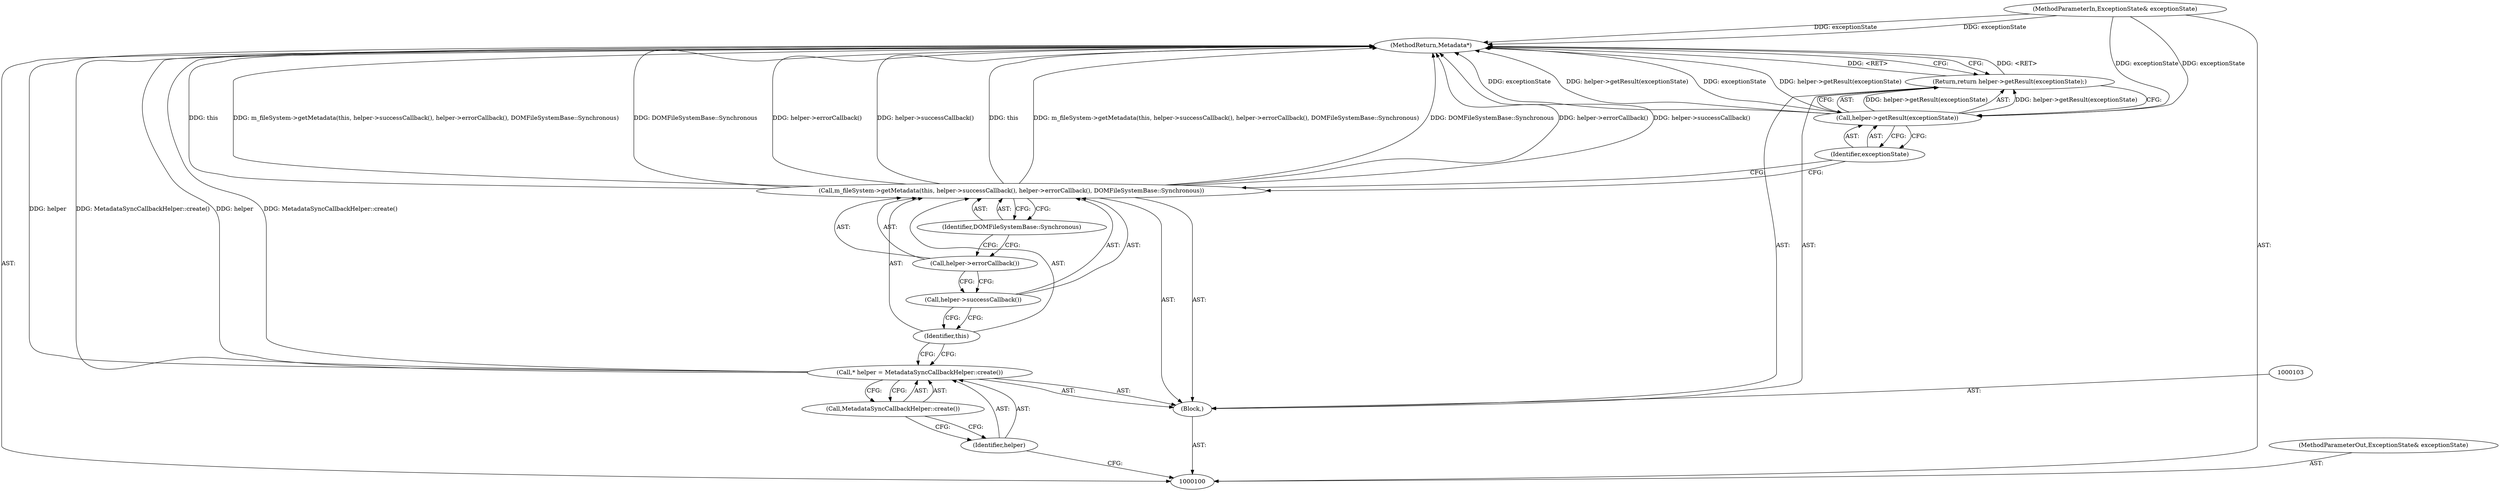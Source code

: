 digraph "0_Chrome_02c8303512ebed345011f7b545e2f418799be2f0_8" {
"1000115" [label="(MethodReturn,Metadata*)"];
"1000101" [label="(MethodParameterIn,ExceptionState& exceptionState)"];
"1000147" [label="(MethodParameterOut,ExceptionState& exceptionState)"];
"1000102" [label="(Block,)"];
"1000104" [label="(Call,* helper = MetadataSyncCallbackHelper::create())"];
"1000105" [label="(Identifier,helper)"];
"1000106" [label="(Call,MetadataSyncCallbackHelper::create())"];
"1000108" [label="(Identifier,this)"];
"1000109" [label="(Call,helper->successCallback())"];
"1000107" [label="(Call,m_fileSystem->getMetadata(this, helper->successCallback(), helper->errorCallback(), DOMFileSystemBase::Synchronous))"];
"1000110" [label="(Call,helper->errorCallback())"];
"1000111" [label="(Identifier,DOMFileSystemBase::Synchronous)"];
"1000113" [label="(Call,helper->getResult(exceptionState))"];
"1000114" [label="(Identifier,exceptionState)"];
"1000112" [label="(Return,return helper->getResult(exceptionState);)"];
"1000115" -> "1000100"  [label="AST: "];
"1000115" -> "1000112"  [label="CFG: "];
"1000112" -> "1000115"  [label="DDG: <RET>"];
"1000107" -> "1000115"  [label="DDG: this"];
"1000107" -> "1000115"  [label="DDG: m_fileSystem->getMetadata(this, helper->successCallback(), helper->errorCallback(), DOMFileSystemBase::Synchronous)"];
"1000107" -> "1000115"  [label="DDG: DOMFileSystemBase::Synchronous"];
"1000107" -> "1000115"  [label="DDG: helper->errorCallback()"];
"1000107" -> "1000115"  [label="DDG: helper->successCallback()"];
"1000104" -> "1000115"  [label="DDG: helper"];
"1000104" -> "1000115"  [label="DDG: MetadataSyncCallbackHelper::create()"];
"1000113" -> "1000115"  [label="DDG: exceptionState"];
"1000113" -> "1000115"  [label="DDG: helper->getResult(exceptionState)"];
"1000101" -> "1000115"  [label="DDG: exceptionState"];
"1000101" -> "1000100"  [label="AST: "];
"1000101" -> "1000115"  [label="DDG: exceptionState"];
"1000101" -> "1000113"  [label="DDG: exceptionState"];
"1000147" -> "1000100"  [label="AST: "];
"1000102" -> "1000100"  [label="AST: "];
"1000103" -> "1000102"  [label="AST: "];
"1000104" -> "1000102"  [label="AST: "];
"1000107" -> "1000102"  [label="AST: "];
"1000112" -> "1000102"  [label="AST: "];
"1000104" -> "1000102"  [label="AST: "];
"1000104" -> "1000106"  [label="CFG: "];
"1000105" -> "1000104"  [label="AST: "];
"1000106" -> "1000104"  [label="AST: "];
"1000108" -> "1000104"  [label="CFG: "];
"1000104" -> "1000115"  [label="DDG: helper"];
"1000104" -> "1000115"  [label="DDG: MetadataSyncCallbackHelper::create()"];
"1000105" -> "1000104"  [label="AST: "];
"1000105" -> "1000100"  [label="CFG: "];
"1000106" -> "1000105"  [label="CFG: "];
"1000106" -> "1000104"  [label="AST: "];
"1000106" -> "1000105"  [label="CFG: "];
"1000104" -> "1000106"  [label="CFG: "];
"1000108" -> "1000107"  [label="AST: "];
"1000108" -> "1000104"  [label="CFG: "];
"1000109" -> "1000108"  [label="CFG: "];
"1000109" -> "1000107"  [label="AST: "];
"1000109" -> "1000108"  [label="CFG: "];
"1000110" -> "1000109"  [label="CFG: "];
"1000107" -> "1000102"  [label="AST: "];
"1000107" -> "1000111"  [label="CFG: "];
"1000108" -> "1000107"  [label="AST: "];
"1000109" -> "1000107"  [label="AST: "];
"1000110" -> "1000107"  [label="AST: "];
"1000111" -> "1000107"  [label="AST: "];
"1000114" -> "1000107"  [label="CFG: "];
"1000107" -> "1000115"  [label="DDG: this"];
"1000107" -> "1000115"  [label="DDG: m_fileSystem->getMetadata(this, helper->successCallback(), helper->errorCallback(), DOMFileSystemBase::Synchronous)"];
"1000107" -> "1000115"  [label="DDG: DOMFileSystemBase::Synchronous"];
"1000107" -> "1000115"  [label="DDG: helper->errorCallback()"];
"1000107" -> "1000115"  [label="DDG: helper->successCallback()"];
"1000110" -> "1000107"  [label="AST: "];
"1000110" -> "1000109"  [label="CFG: "];
"1000111" -> "1000110"  [label="CFG: "];
"1000111" -> "1000107"  [label="AST: "];
"1000111" -> "1000110"  [label="CFG: "];
"1000107" -> "1000111"  [label="CFG: "];
"1000113" -> "1000112"  [label="AST: "];
"1000113" -> "1000114"  [label="CFG: "];
"1000114" -> "1000113"  [label="AST: "];
"1000112" -> "1000113"  [label="CFG: "];
"1000113" -> "1000115"  [label="DDG: exceptionState"];
"1000113" -> "1000115"  [label="DDG: helper->getResult(exceptionState)"];
"1000113" -> "1000112"  [label="DDG: helper->getResult(exceptionState)"];
"1000101" -> "1000113"  [label="DDG: exceptionState"];
"1000114" -> "1000113"  [label="AST: "];
"1000114" -> "1000107"  [label="CFG: "];
"1000113" -> "1000114"  [label="CFG: "];
"1000112" -> "1000102"  [label="AST: "];
"1000112" -> "1000113"  [label="CFG: "];
"1000113" -> "1000112"  [label="AST: "];
"1000115" -> "1000112"  [label="CFG: "];
"1000112" -> "1000115"  [label="DDG: <RET>"];
"1000113" -> "1000112"  [label="DDG: helper->getResult(exceptionState)"];
}
